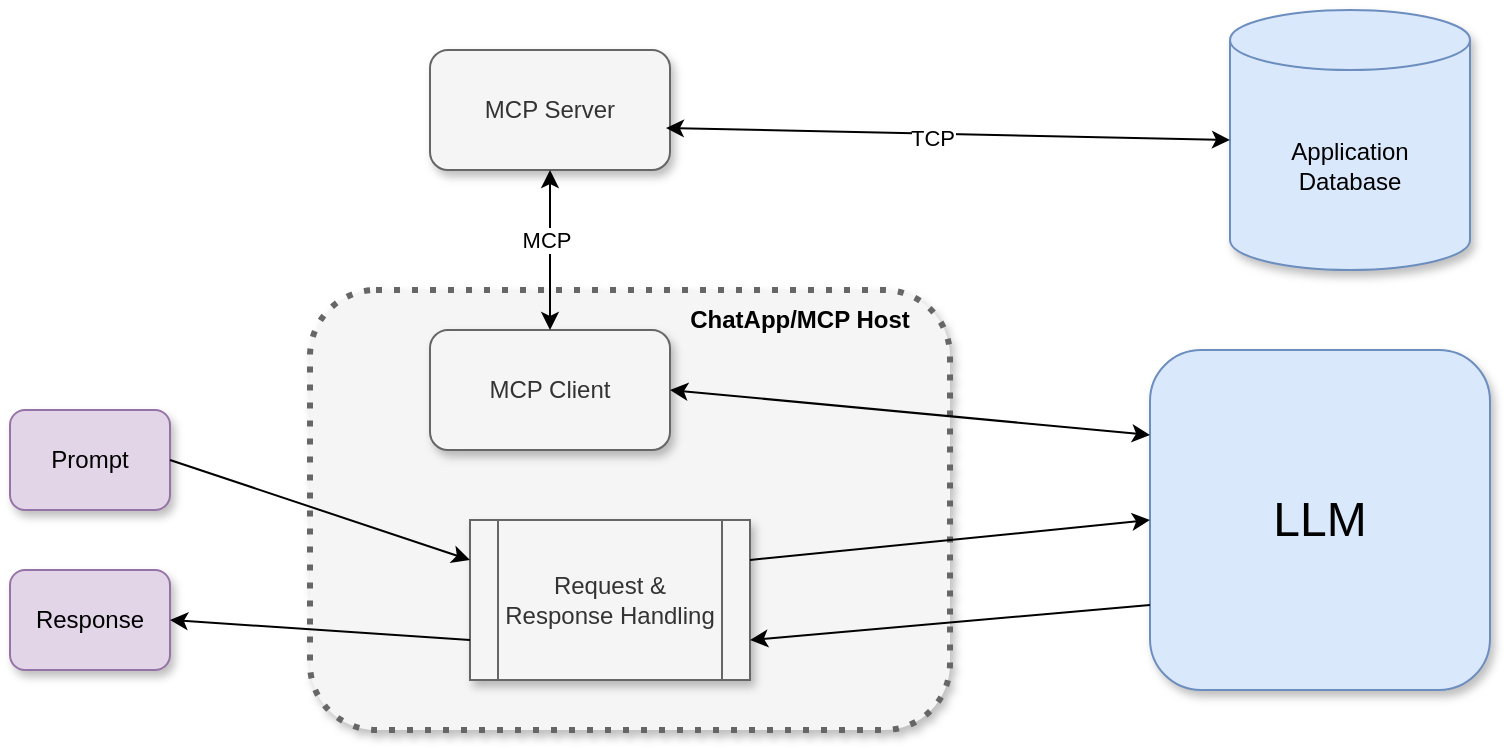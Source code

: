 <mxfile version="27.1.4">
  <diagram name="Page-1" id="798pBGyjqc4ecAXl-Ln8">
    <mxGraphModel dx="1426" dy="743" grid="1" gridSize="10" guides="1" tooltips="1" connect="1" arrows="1" fold="1" page="1" pageScale="1" pageWidth="850" pageHeight="1100" math="0" shadow="0">
      <root>
        <mxCell id="0" />
        <mxCell id="1" parent="0" />
        <mxCell id="XJT0lkFaCvseRGLm9y9d-1" value="Application&lt;br&gt;Database" style="shape=cylinder3;whiteSpace=wrap;html=1;boundedLbl=1;backgroundOutline=1;size=15;fillColor=#dae8fc;strokeColor=#6c8ebf;shadow=1;" vertex="1" parent="1">
          <mxGeometry x="650" y="20" width="120" height="130" as="geometry" />
        </mxCell>
        <mxCell id="XJT0lkFaCvseRGLm9y9d-2" value="&lt;font style=&quot;font-size: 24px;&quot;&gt;LLM&lt;/font&gt;" style="whiteSpace=wrap;html=1;aspect=fixed;fillColor=#dae8fc;strokeColor=#6c8ebf;glass=0;rounded=1;shadow=1;" vertex="1" parent="1">
          <mxGeometry x="610" y="190" width="170" height="170" as="geometry" />
        </mxCell>
        <mxCell id="XJT0lkFaCvseRGLm9y9d-3" value="MCP Server" style="rounded=1;whiteSpace=wrap;html=1;fillColor=#f5f5f5;fontColor=#333333;strokeColor=#666666;shadow=1;" vertex="1" parent="1">
          <mxGeometry x="250" y="40" width="120" height="60" as="geometry" />
        </mxCell>
        <mxCell id="XJT0lkFaCvseRGLm9y9d-4" value="" style="rounded=1;whiteSpace=wrap;html=1;dashed=1;dashPattern=1 2;strokeColor=#666666;strokeWidth=3;fillColor=#f5f5f5;fontColor=#333333;shadow=1;" vertex="1" parent="1">
          <mxGeometry x="190" y="160" width="320" height="220" as="geometry" />
        </mxCell>
        <mxCell id="XJT0lkFaCvseRGLm9y9d-5" value="&lt;b&gt;ChatApp/MCP Host&lt;/b&gt;" style="text;html=1;align=center;verticalAlign=middle;whiteSpace=wrap;rounded=0;" vertex="1" parent="1">
          <mxGeometry x="370" y="160" width="130" height="30" as="geometry" />
        </mxCell>
        <mxCell id="XJT0lkFaCvseRGLm9y9d-6" value="MCP Client" style="rounded=1;whiteSpace=wrap;html=1;fillColor=#f5f5f5;fontColor=#333333;strokeColor=#666666;shadow=1;" vertex="1" parent="1">
          <mxGeometry x="250" y="180" width="120" height="60" as="geometry" />
        </mxCell>
        <mxCell id="XJT0lkFaCvseRGLm9y9d-7" value="Request &amp;amp; Response Handling" style="shape=process;whiteSpace=wrap;html=1;backgroundOutline=1;fillColor=#f5f5f5;fontColor=#333333;strokeColor=#666666;shadow=1;" vertex="1" parent="1">
          <mxGeometry x="270" y="275" width="140" height="80" as="geometry" />
        </mxCell>
        <mxCell id="XJT0lkFaCvseRGLm9y9d-8" value="Prompt" style="rounded=1;whiteSpace=wrap;html=1;fillColor=#e1d5e7;strokeColor=#9673a6;shadow=1;" vertex="1" parent="1">
          <mxGeometry x="40" y="220" width="80" height="50" as="geometry" />
        </mxCell>
        <mxCell id="XJT0lkFaCvseRGLm9y9d-9" value="Response" style="rounded=1;whiteSpace=wrap;html=1;fillColor=#e1d5e7;strokeColor=#9673a6;shadow=1;" vertex="1" parent="1">
          <mxGeometry x="40" y="300" width="80" height="50" as="geometry" />
        </mxCell>
        <mxCell id="XJT0lkFaCvseRGLm9y9d-10" value="" style="endArrow=classic;startArrow=classic;html=1;rounded=0;entryX=0.5;entryY=1;entryDx=0;entryDy=0;" edge="1" parent="1" source="XJT0lkFaCvseRGLm9y9d-6" target="XJT0lkFaCvseRGLm9y9d-3">
          <mxGeometry width="50" height="50" relative="1" as="geometry">
            <mxPoint x="470" y="130" as="sourcePoint" />
            <mxPoint x="520" y="80" as="targetPoint" />
          </mxGeometry>
        </mxCell>
        <mxCell id="XJT0lkFaCvseRGLm9y9d-11" value="MCP" style="edgeLabel;html=1;align=center;verticalAlign=middle;resizable=0;points=[];" vertex="1" connectable="0" parent="XJT0lkFaCvseRGLm9y9d-10">
          <mxGeometry x="0.125" y="2" relative="1" as="geometry">
            <mxPoint as="offset" />
          </mxGeometry>
        </mxCell>
        <mxCell id="XJT0lkFaCvseRGLm9y9d-12" value="" style="endArrow=classic;startArrow=classic;html=1;rounded=0;entryX=0;entryY=0.5;entryDx=0;entryDy=0;entryPerimeter=0;exitX=0.983;exitY=0.65;exitDx=0;exitDy=0;exitPerimeter=0;" edge="1" parent="1" source="XJT0lkFaCvseRGLm9y9d-3" target="XJT0lkFaCvseRGLm9y9d-1">
          <mxGeometry width="50" height="50" relative="1" as="geometry">
            <mxPoint x="440" y="100" as="sourcePoint" />
            <mxPoint x="490" y="50" as="targetPoint" />
          </mxGeometry>
        </mxCell>
        <mxCell id="XJT0lkFaCvseRGLm9y9d-13" value="TCP" style="edgeLabel;html=1;align=center;verticalAlign=middle;resizable=0;points=[];" vertex="1" connectable="0" parent="XJT0lkFaCvseRGLm9y9d-12">
          <mxGeometry x="-0.056" y="-2" relative="1" as="geometry">
            <mxPoint as="offset" />
          </mxGeometry>
        </mxCell>
        <mxCell id="XJT0lkFaCvseRGLm9y9d-16" value="" style="endArrow=classic;html=1;rounded=0;entryX=0;entryY=0.25;entryDx=0;entryDy=0;exitX=1;exitY=0.5;exitDx=0;exitDy=0;" edge="1" parent="1" source="XJT0lkFaCvseRGLm9y9d-8" target="XJT0lkFaCvseRGLm9y9d-7">
          <mxGeometry width="50" height="50" relative="1" as="geometry">
            <mxPoint x="400" y="410" as="sourcePoint" />
            <mxPoint x="450" y="360" as="targetPoint" />
          </mxGeometry>
        </mxCell>
        <mxCell id="XJT0lkFaCvseRGLm9y9d-17" value="" style="endArrow=classic;html=1;rounded=0;entryX=1;entryY=0.5;entryDx=0;entryDy=0;exitX=0;exitY=0.75;exitDx=0;exitDy=0;" edge="1" parent="1" source="XJT0lkFaCvseRGLm9y9d-7" target="XJT0lkFaCvseRGLm9y9d-9">
          <mxGeometry width="50" height="50" relative="1" as="geometry">
            <mxPoint x="400" y="410" as="sourcePoint" />
            <mxPoint x="450" y="360" as="targetPoint" />
          </mxGeometry>
        </mxCell>
        <mxCell id="XJT0lkFaCvseRGLm9y9d-18" value="" style="endArrow=classic;startArrow=classic;html=1;rounded=0;entryX=1;entryY=0.5;entryDx=0;entryDy=0;exitX=0;exitY=0.25;exitDx=0;exitDy=0;" edge="1" parent="1" source="XJT0lkFaCvseRGLm9y9d-2" target="XJT0lkFaCvseRGLm9y9d-6">
          <mxGeometry width="50" height="50" relative="1" as="geometry">
            <mxPoint x="400" y="410" as="sourcePoint" />
            <mxPoint x="450" y="360" as="targetPoint" />
          </mxGeometry>
        </mxCell>
        <mxCell id="XJT0lkFaCvseRGLm9y9d-19" value="" style="endArrow=classic;html=1;rounded=0;entryX=0;entryY=0.5;entryDx=0;entryDy=0;exitX=1;exitY=0.25;exitDx=0;exitDy=0;" edge="1" parent="1" source="XJT0lkFaCvseRGLm9y9d-7" target="XJT0lkFaCvseRGLm9y9d-2">
          <mxGeometry width="50" height="50" relative="1" as="geometry">
            <mxPoint x="400" y="410" as="sourcePoint" />
            <mxPoint x="450" y="360" as="targetPoint" />
          </mxGeometry>
        </mxCell>
        <mxCell id="XJT0lkFaCvseRGLm9y9d-20" value="" style="endArrow=classic;html=1;rounded=0;entryX=1;entryY=0.75;entryDx=0;entryDy=0;exitX=0;exitY=0.75;exitDx=0;exitDy=0;" edge="1" parent="1" source="XJT0lkFaCvseRGLm9y9d-2" target="XJT0lkFaCvseRGLm9y9d-7">
          <mxGeometry width="50" height="50" relative="1" as="geometry">
            <mxPoint x="400" y="410" as="sourcePoint" />
            <mxPoint x="450" y="360" as="targetPoint" />
          </mxGeometry>
        </mxCell>
      </root>
    </mxGraphModel>
  </diagram>
</mxfile>
